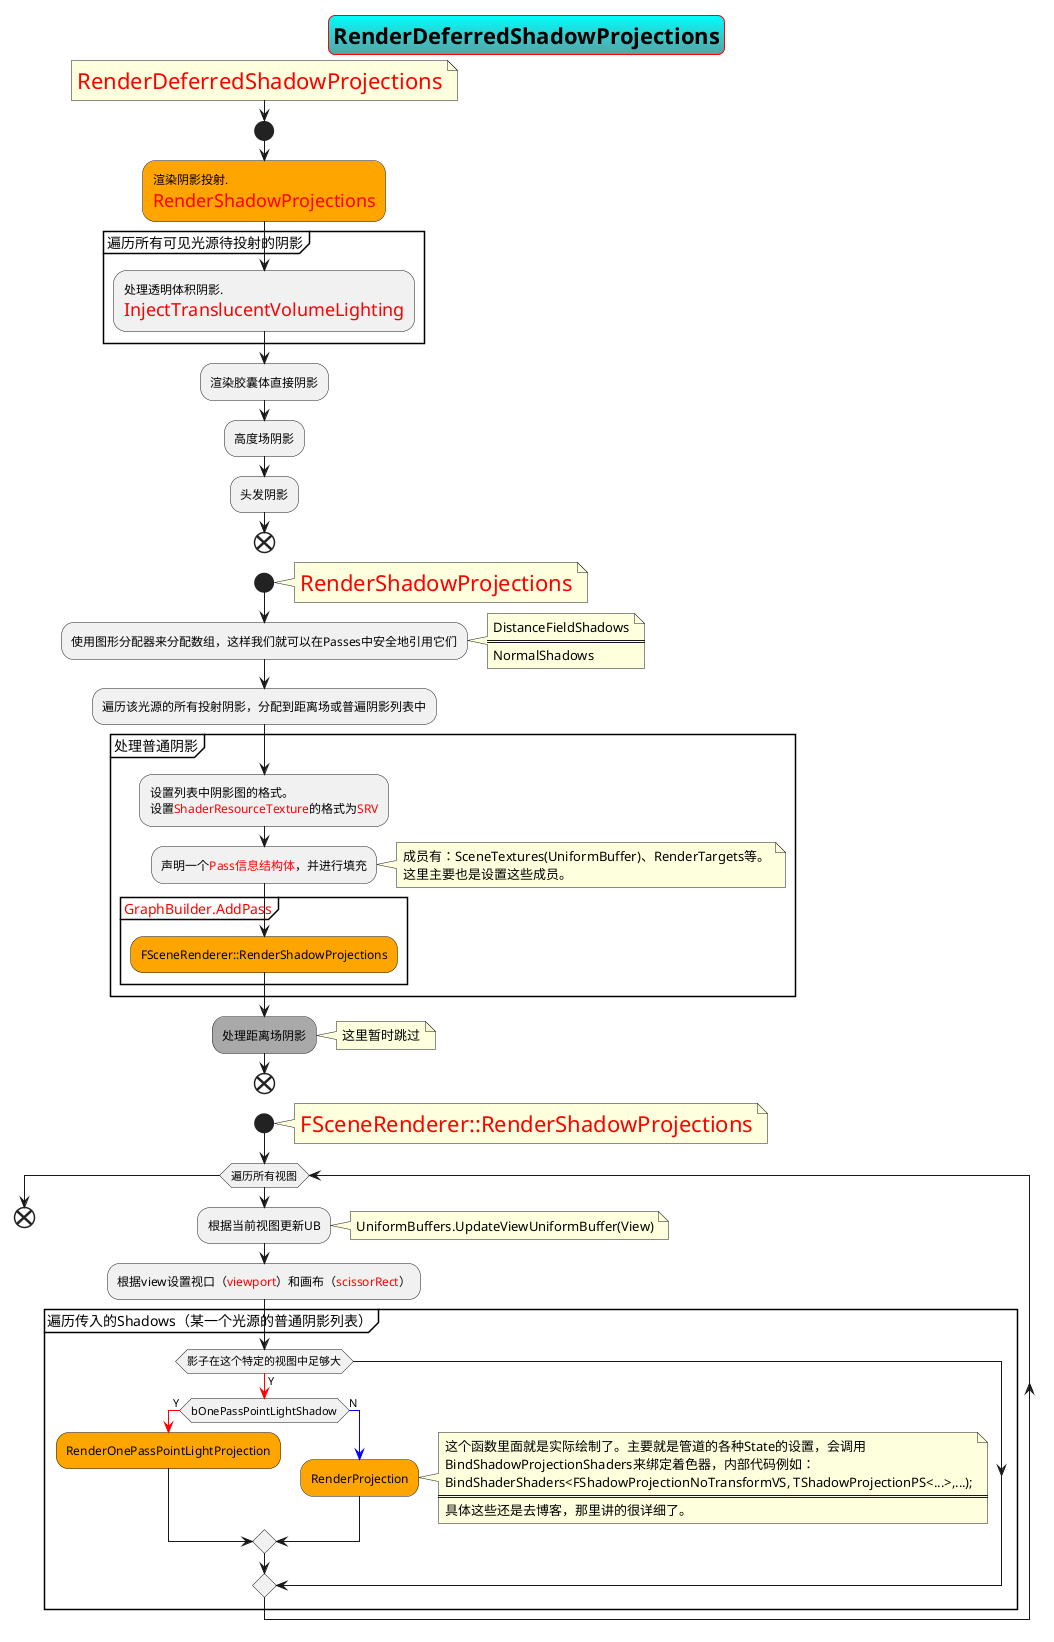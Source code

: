 @startuml RenderDeferredShadowProjections
note right: <color:Red><size:22>RenderDeferredShadowProjections


skinparam TitleBorderRoundCorner 15
skinparam TitleBorderColor Red
skinparam TitleBackgroundColor Aqua-Cadetblue

title 
    <size: 22>RenderDeferredShadowProjections
end title

start
#Orange:渲染阴影投射.
<color:Red><size:18>RenderShadowProjections;

partition 遍历所有可见光源待投射的阴影 {
    :处理透明体积阴影.
    <color:Red><size:18>InjectTranslucentVolumeLighting;
}

:渲染胶囊体直接阴影;

:高度场阴影;

:头发阴影;

end


start
note right: <color:Red><size:22>RenderShadowProjections

:使用图形分配器来分配数组，这样我们就可以在Passes中安全地引用它们;
note right
    DistanceFieldShadows
    ==========
    NormalShadows
end note

:遍历该光源的所有投射阴影，分配到距离场或普遍阴影列表中;

partition 处理普通阴影 {
    :设置列表中阴影图的格式。
    设置<color:Red>ShaderResourceTexture</color>的格式为<color:Red>SRV;

    :声明一个<color:Red>Pass信息结构体</color>，并进行填充;
    note right
        成员有：SceneTextures(UniformBuffer)、RenderTargets等。
        这里主要也是设置这些成员。
    end note

    partition <color:Red>GraphBuilder.AddPass {
        #Orange:FSceneRenderer::RenderShadowProjections;
    }

}

#DarkGray:处理距离场阴影; 
note right : 这里暂时跳过
end

start
note right: <color:Red><size:22>FSceneRenderer::RenderShadowProjections

while(遍历所有视图)
    :根据当前视图更新UB;
    note right : UniformBuffers.UpdateViewUniformBuffer(View)

    :根据view设置视口（<color:Red>viewport</color>）和画布（<color:Red>scissorRect</color>）;

    partition 遍历传入的Shadows（某一个光源的普通阴影列表）{
        if(影子在这个特定的视图中足够大)then
            -[#Red]->Y;
            if(bOnePassPointLightShadow)then
                -[#Red]->Y;
                #Orange:RenderOnePassPointLightProjection;
            else
                -[#Blue]->N;
                #Orange:RenderProjection;
                note right
                    这个函数里面就是实际绘制了。主要就是管道的各种State的设置，会调用
                    BindShadowProjectionShaders来绑定着色器，内部代码例如：
                    BindShaderShaders<FShadowProjectionNoTransformVS, TShadowProjectionPS<...>,...);
                    ================
                    具体这些还是去博客，那里讲的很详细了。
                end note

            endif
        endif
    }

endwhile
end
@enduml 
